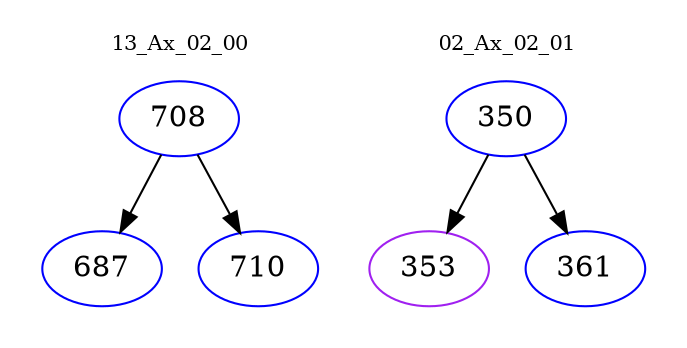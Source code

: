 digraph{
subgraph cluster_0 {
color = white
label = "13_Ax_02_00";
fontsize=10;
T0_708 [label="708", color="blue"]
T0_708 -> T0_687 [color="black"]
T0_687 [label="687", color="blue"]
T0_708 -> T0_710 [color="black"]
T0_710 [label="710", color="blue"]
}
subgraph cluster_1 {
color = white
label = "02_Ax_02_01";
fontsize=10;
T1_350 [label="350", color="blue"]
T1_350 -> T1_353 [color="black"]
T1_353 [label="353", color="purple"]
T1_350 -> T1_361 [color="black"]
T1_361 [label="361", color="blue"]
}
}
